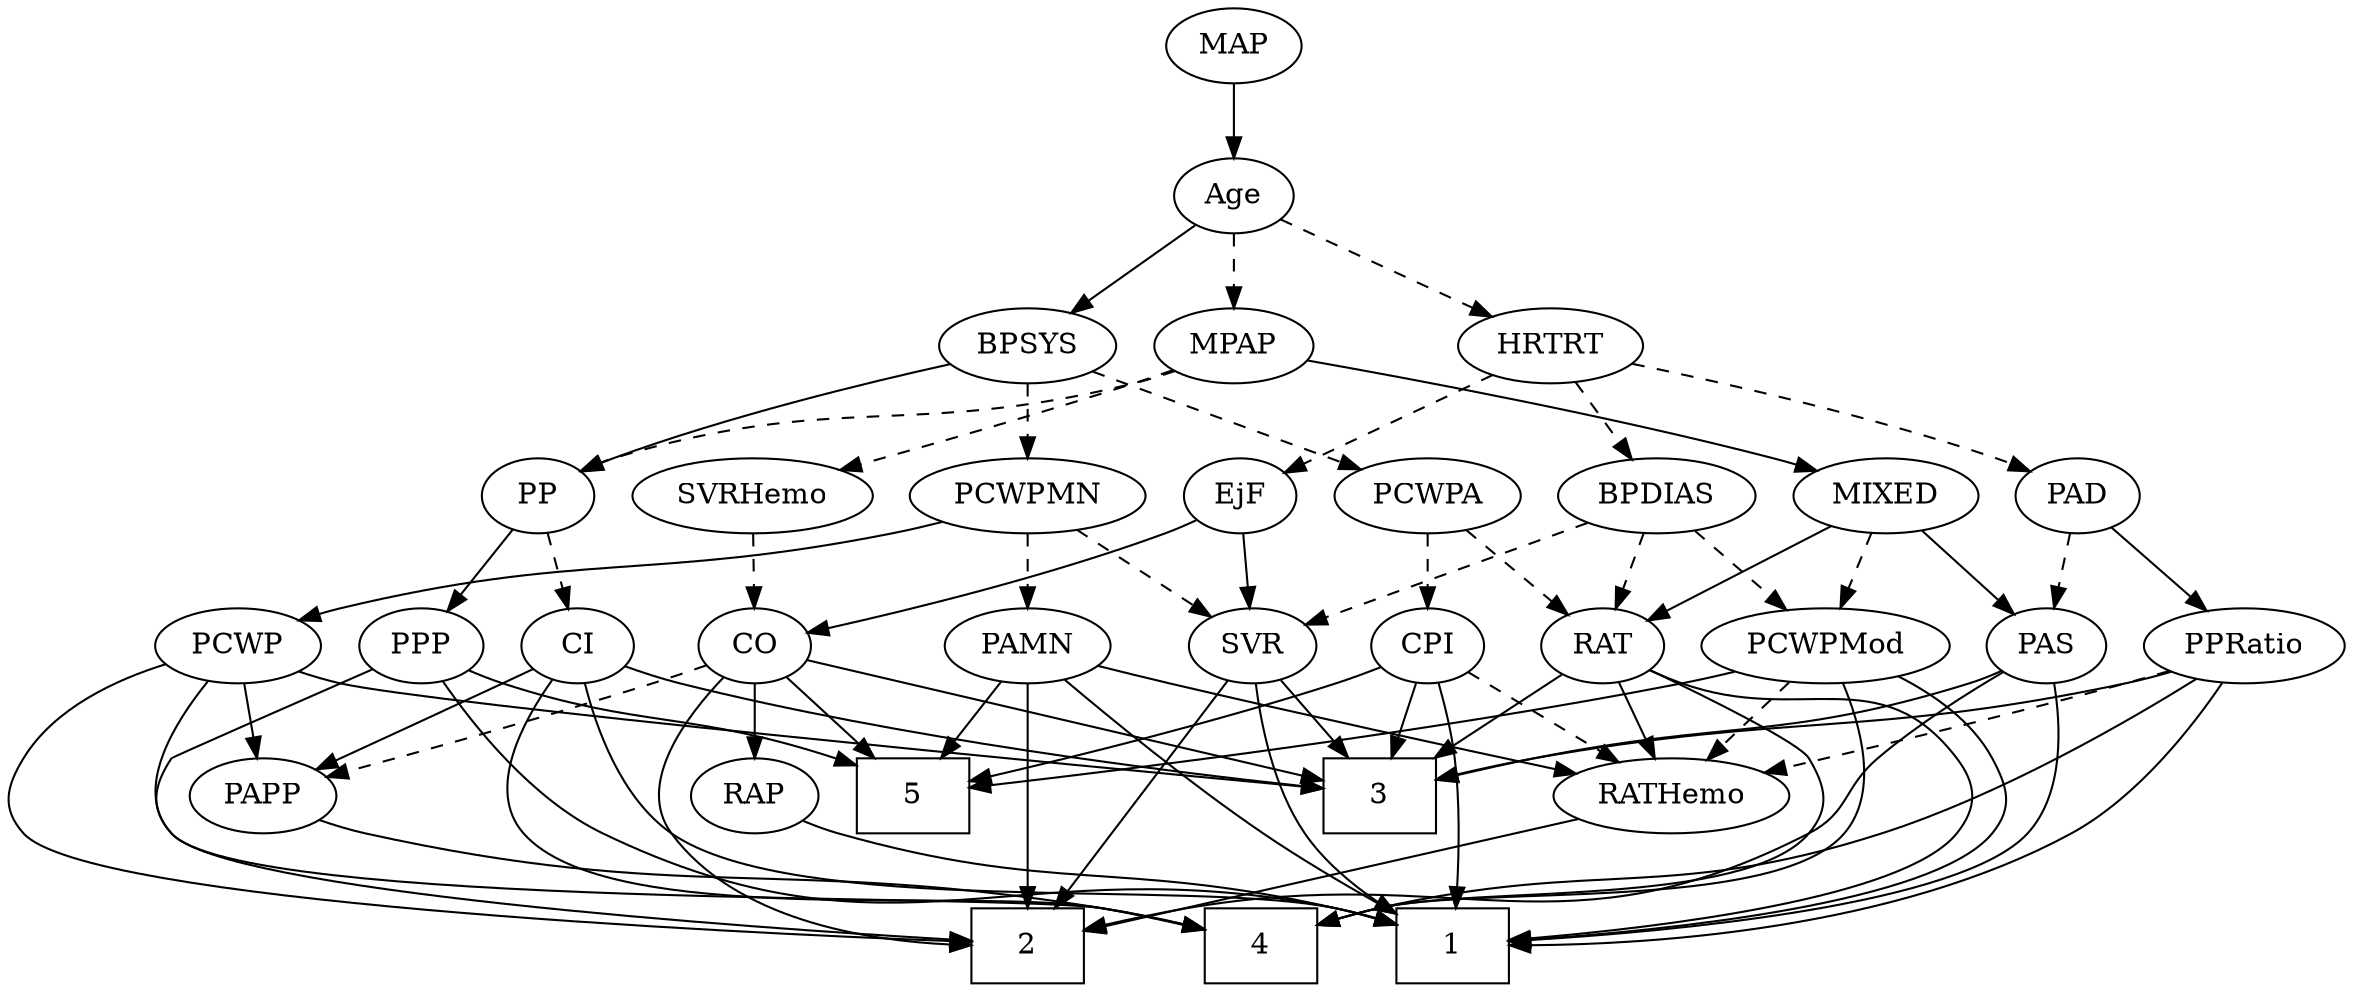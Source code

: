 strict digraph {
	graph [bb="0,0,1079,468"];
	node [label="\N"];
	1	[height=0.5,
		pos="681.32,18",
		shape=box,
		width=0.75];
	2	[height=0.5,
		pos="477.32,18",
		shape=box,
		width=0.75];
	3	[height=0.5,
		pos="646.32,90",
		shape=box,
		width=0.75];
	4	[height=0.5,
		pos="589.32,18",
		shape=box,
		width=0.75];
	5	[height=0.5,
		pos="422.32,90",
		shape=box,
		width=0.75];
	Age	[height=0.5,
		pos="570.32,378",
		width=0.75];
	MPAP	[height=0.5,
		pos="570.32,306",
		width=0.97491];
	Age -> MPAP	[pos="e,570.32,324.1 570.32,359.7 570.32,351.98 570.32,342.71 570.32,334.11",
		style=dashed];
	BPSYS	[height=0.5,
		pos="479.32,306",
		width=1.0471];
	Age -> BPSYS	[pos="e,498.57,321.8 553.21,363.83 540.09,353.74 521.73,339.62 506.59,327.98",
		style=solid];
	HRTRT	[height=0.5,
		pos="713.32,306",
		width=1.1013];
	Age -> HRTRT	[pos="e,687.28,319.75 591.42,366.67 614.22,355.51 650.92,337.55 678.1,324.24",
		style=dashed];
	EjF	[height=0.5,
		pos="574.32,234",
		width=0.75];
	CO	[height=0.5,
		pos="361.32,162",
		width=0.75];
	EjF -> CO	[pos="e,386.34,169.22 553.23,222.39 548.39,220.14 543.23,217.88 538.32,216 490.07,197.5 432.46,181.3 396.37,171.82",
		style=solid];
	SVR	[height=0.5,
		pos="581.32,162",
		width=0.77632];
	EjF -> SVR	[pos="e,579.61,180.1 576.05,215.7 576.83,207.98 577.75,198.71 578.61,190.11",
		style=solid];
	RAP	[height=0.5,
		pos="349.32,90",
		width=0.77632];
	RAP -> 1	[pos="e,654.19,28.103 370.45,78.06 375.54,75.772 381.04,73.577 386.32,72 489.26,41.273 520.54,59.664 625.32,36 631.57,34.59 638.13,32.844 \
644.48,31.014",
		style=solid];
	MIXED	[height=0.5,
		pos="864.32,234",
		width=1.1193];
	PAS	[height=0.5,
		pos="954.32,162",
		width=0.75];
	MIXED -> PAS	[pos="e,937.26,176.27 883.85,217.81 897.16,207.46 914.91,193.66 929.26,182.49",
		style=solid];
	RAT	[height=0.5,
		pos="760.32,162",
		width=0.75827];
	MIXED -> RAT	[pos="e,778.81,175.44 843.03,218.67 826.93,207.83 804.73,192.89 787.38,181.21",
		style=solid];
	PCWPMod	[height=0.5,
		pos="857.32,162",
		width=1.4443];
	MIXED -> PCWPMod	[pos="e,859.03,180.1 862.59,215.7 861.82,207.98 860.9,198.71 860.04,190.11",
		style=dashed];
	MPAP -> MIXED	[pos="e,833.82,245.99 602.98,299.13 650.05,290.4 739.56,272.76 814.32,252 817.5,251.12 820.78,250.15 824.06,249.13",
		style=solid];
	SVRHemo	[height=0.5,
		pos="361.32,234",
		width=1.3902];
	MPAP -> SVRHemo	[pos="e,398.23,246.18 543.42,294.32 537.8,292.17 531.88,289.96 526.32,288 486.73,274.01 441.27,259.52 408.11,249.23",
		style=dashed];
	PP	[height=0.5,
		pos="266.32,234",
		width=0.75];
	MPAP -> PP	[pos="e,286.86,245.91 544.1,293.84 538.32,291.67 532.17,289.58 526.32,288 428.98,261.69 398.65,281.82 302.32,252 300.39,251.4 298.43,250.72 \
296.48,249.98",
		style=dashed];
	PCWPA	[height=0.5,
		pos="661.32,234",
		width=1.1555];
	BPSYS -> PCWPA	[pos="e,631.27,246.56 507.76,294.06 538.34,282.3 587.17,263.52 621.54,250.3",
		style=dashed];
	PCWPMN	[height=0.5,
		pos="479.32,234",
		width=1.3902];
	BPSYS -> PCWPMN	[pos="e,479.32,252.1 479.32,287.7 479.32,279.98 479.32,270.71 479.32,262.11",
		style=dashed];
	BPSYS -> PP	[pos="e,287.41,245.61 446.54,296.77 410.63,287.39 351.59,270.89 302.32,252 300.48,251.29 298.61,250.54 296.73,249.74",
		style=solid];
	PAD	[height=0.5,
		pos="954.32,234",
		width=0.79437];
	PAD -> PAS	[pos="e,954.32,180.1 954.32,215.7 954.32,207.98 954.32,198.71 954.32,190.11",
		style=dashed];
	PPRatio	[height=0.5,
		pos="1039.3,162",
		width=1.1013];
	PAD -> PPRatio	[pos="e,1021.1,178.01 971.12,219.17 983.06,209.34 999.33,195.93 1013,184.69",
		style=solid];
	CO -> 2	[pos="e,450.13,18.689 344.6,147.71 324.05,129.74 294.03,97.084 312.32,72 341.33,32.222 400.66,21.641 439.7,19.184",
		style=solid];
	CO -> 3	[pos="e,619.01,97.708 386.62,154.79 436.99,142.41 550.08,114.64 609.01,100.17",
		style=solid];
	CO -> 5	[pos="e,407.47,108.04 374.26,146.15 381.93,137.35 391.85,125.97 400.69,115.83",
		style=solid];
	CO -> RAP	[pos="e,352.29,108.28 358.42,144.05 357.1,136.35 355.5,127.03 354.01,118.36",
		style=solid];
	PAPP	[height=0.5,
		pos="119.32,90",
		width=0.88464];
	CO -> PAPP	[pos="e,147.41,98.842 337.37,153.63 327.46,150.61 315.85,147.1 305.32,144 254.24,128.97 195.07,112.22 157.43,101.65",
		style=dashed];
	PAS -> 1	[pos="e,708.47,20.58 957.57,143.84 960.27,123.91 961.2,91.304 943.32,72 913.38,39.667 783.66,26.138 718.69,21.308",
		style=solid];
	PAS -> 2	[pos="e,504.64,25.759 933.99,149.8 916.62,139.82 891.33,124.31 871.32,108 854.03,93.901 856.29,81.967 836.32,72 722.88,15.37 678.22,57.863 \
553.32,36 540.63,33.778 526.85,30.854 514.56,28.059",
		style=solid];
	PAS -> 3	[pos="e,673.67,97.598 933.76,150.16 928.8,147.87 923.46,145.65 918.32,144 833.16,116.67 807.93,126.02 720.32,108 708.34,105.54 695.32,\
102.62 683.59,99.912",
		style=solid];
	PAMN	[height=0.5,
		pos="479.32,162",
		width=1.011];
	PAMN -> 1	[pos="e,654,33.52 496.39,145.99 517.67,127.58 555.5,95.905 590.32,72 607.75,60.039 627.99,48.073 644.95,38.547",
		style=solid];
	PAMN -> 2	[pos="e,477.57,36.189 479.08,143.87 478.74,119.67 478.12,75.211 477.71,46.393",
		style=solid];
	PAMN -> 5	[pos="e,436.4,108.29 466.39,145.12 459.41,136.54 450.63,125.77 442.75,116.09",
		style=solid];
	RATHemo	[height=0.5,
		pos="778.32,90",
		width=1.3721];
	PAMN -> RATHemo	[pos="e,736.8,99.97 510.68,152.58 521.34,149.77 533.33,146.68 544.32,144 606.91,128.73 679.27,112.57 726.76,102.16",
		style=solid];
	RATHemo -> 2	[pos="e,504.38,25.292 737.73,79.559 678.96,65.893 571.04,40.795 514.35,27.61",
		style=solid];
	CPI	[height=0.5,
		pos="661.32,162",
		width=0.75];
	CPI -> 1	[pos="e,683.53,36.241 669.61,144.77 674.37,134.52 679.87,120.83 682.32,108 686.23,87.541 685.74,63.954 684.41,46.203",
		style=solid];
	CPI -> 3	[pos="e,650.03,108.28 657.69,144.05 656.02,136.26 654,126.82 652.13,118.08",
		style=solid];
	CPI -> 5	[pos="e,449.56,97.337 639.18,151.7 632.53,149.05 625.18,146.27 618.32,144 563.69,125.88 499.01,109.31 459.33,99.689",
		style=solid];
	CPI -> RATHemo	[pos="e,753.79,105.68 680.91,149.28 698.36,138.84 724.27,123.34 744.99,110.95",
		style=dashed];
	RAT -> 1	[pos="e,708.71,21.269 781.45,150.48 786.28,148.22 791.44,145.94 796.32,144 844.54,124.89 876.83,149.95 907.32,108 916.73,95.058 917.26,\
84.539 907.32,72 884.23,42.862 777.02,28.194 718.95,22.274",
		style=solid];
	RAT -> 3	[pos="e,673.46,107.66 740.99,149.13 724.9,139.25 701.57,124.92 682.1,112.97",
		style=solid];
	RAT -> 4	[pos="e,616.5,27.898 780.73,149.7 801.11,137.93 830.26,119.62 836.32,108 843.73,93.815 846.54,84.317 836.32,72 781.19,5.5009 729.22,56.577 \
645.32,36 639.11,34.475 632.56,32.671 626.22,30.818",
		style=solid];
	RAT -> RATHemo	[pos="e,773.88,108.28 764.68,144.05 766.69,136.26 769.11,126.82 771.36,118.08",
		style=solid];
	SVR -> 1	[pos="e,654.08,33.719 583.73,143.86 587.07,124.83 594.6,93.92 610.32,72 619.58,59.103 632.9,47.992 645.52,39.323",
		style=solid];
	SVR -> 2	[pos="e,489.93,36.21 570,145.53 552.17,121.2 517.4,73.714 495.88,44.34",
		style=solid];
	SVR -> 3	[pos="e,630.5,108.04 595.11,146.15 603.36,137.26 614.06,125.74 623.55,115.53",
		style=solid];
	PCWPMod -> 1	[pos="e,708.64,20.751 886.07,146.78 900.71,137.84 917.11,124.81 925.32,108 932.35,93.623 935.37,84.457 925.32,72 899.8,40.336 780.6,26.615 \
718.76,21.546",
		style=solid];
	PCWPMod -> 4	[pos="e,616.48,27.986 862.47,143.97 867.3,124.17 871.49,91.695 854.32,72 823.36,36.474 691.18,46.866 645.32,36 639.1,34.524 632.54,32.745 \
626.2,30.902",
		style=solid];
	PCWPMod -> 5	[pos="e,449.75,93.642 819.44,149.61 811.83,147.56 803.86,145.58 796.32,144 674.47,118.5 527.67,101.67 459.93,94.68",
		style=solid];
	PCWPMod -> RATHemo	[pos="e,796.27,106.91 839,144.76 828.56,135.51 815.31,123.77 803.86,113.63",
		style=dashed];
	PCWPA -> CPI	[pos="e,661.32,180.1 661.32,215.7 661.32,207.98 661.32,198.71 661.32,190.11",
		style=dashed];
	PCWPA -> RAT	[pos="e,742.35,175.71 682.32,218.15 697.36,207.52 717.72,193.13 733.87,181.71",
		style=dashed];
	PCWPMN -> PAMN	[pos="e,479.32,180.1 479.32,215.7 479.32,207.98 479.32,198.71 479.32,190.11",
		style=dashed];
	PCWPMN -> SVR	[pos="e,562.98,175.59 501.46,217.81 516.98,207.16 537.82,192.85 554.32,181.53",
		style=dashed];
	PCWP	[height=0.5,
		pos="117.32,162",
		width=0.97491];
	PCWPMN -> PCWP	[pos="e,143.52,174.26 442.7,221.57 435.34,219.52 427.62,217.55 420.32,216 306.64,191.85 273.83,209.14 161.32,180 158.67,179.31 155.95,\
178.51 153.23,177.64",
		style=solid];
	SVRHemo -> CO	[pos="e,361.32,180.1 361.32,215.7 361.32,207.98 361.32,198.71 361.32,190.11",
		style=dashed];
	BPDIAS	[height=0.5,
		pos="763.32,234",
		width=1.1735];
	BPDIAS -> RAT	[pos="e,761.06,180.1 762.58,215.7 762.25,207.98 761.85,198.71 761.49,190.11",
		style=dashed];
	BPDIAS -> SVR	[pos="e,604.61,172.01 732.9,221.33 704.93,210.61 662.33,194.25 625.32,180 621.65,178.58 617.8,177.1 613.97,175.62",
		style=dashed];
	BPDIAS -> PCWPMod	[pos="e,836.32,178.64 783.72,217.81 796.72,208.13 813.77,195.43 828.18,184.7",
		style=dashed];
	MAP	[height=0.5,
		pos="570.32,450",
		width=0.84854];
	MAP -> Age	[pos="e,570.32,396.1 570.32,431.7 570.32,423.98 570.32,414.71 570.32,406.11",
		style=solid];
	PPP	[height=0.5,
		pos="197.32,162",
		width=0.75];
	PP -> PPP	[pos="e,211.6,177.49 252.03,218.5 242.41,208.73 229.55,195.69 218.71,184.7",
		style=solid];
	CI	[height=0.5,
		pos="269.32,162",
		width=0.75];
	PP -> CI	[pos="e,268.59,180.1 267.07,215.7 267.4,207.98 267.79,198.71 268.16,190.11",
		style=dashed];
	PPP -> 1	[pos="e,654.25,28.356 207.22,144.86 220.98,124.02 248,88.483 281.32,72 419.12,3.8536 474.65,66.465 625.32,36 631.6,34.731 638.18,33.058 \
644.53,31.255",
		style=solid];
	PPP -> 2	[pos="e,450.32,20.559 176.06,150.82 171.23,148.55 166.11,146.17 161.32,144 124.7,127.41 100.39,141.62 78.324,108 69.545,94.623 67.781,\
84.036 78.324,72 102.02,44.953 345.52,27.138 440.07,21.193",
		style=solid];
	PPP -> 5	[pos="e,395.06,104.6 217.95,150.35 222.9,148.05 228.23,145.78 233.32,144 296.31,121.99 318.39,130.2 385.31,107.95",
		style=solid];
	PPRatio -> 1	[pos="e,708.46,18.152 1030.3,144.19 1018.3,123.66 995.13,89.497 965.32,72 886.33,25.626 775.5,18.445 718.47,18.138",
		style=solid];
	PPRatio -> 3	[pos="e,673.61,97.909 1010.1,149.78 1003.6,147.61 996.81,145.54 990.32,144 872.54,116.02 839.45,129.58 720.32,108 708.29,105.82 695.25,\
102.99 683.52,100.26",
		style=solid];
	PPRatio -> 4	[pos="e,616.46,28.071 1018.4,146.56 988.22,126.49 930.1,90.532 875.32,72 777.31,38.841 746.18,59.084 645.32,36 639.08,34.572 632.52,32.817 \
626.18,30.983",
		style=solid];
	PPRatio -> RATHemo	[pos="e,819.26,100.09 1009.4,150.15 1003.1,148 996.54,145.85 990.32,144 935.79,127.76 872.39,112.36 829.23,102.39",
		style=dashed];
	PCWP -> 2	[pos="e,450.32,19.99 84.804,155.05 58.865,148.4 24.182,134.84 7.3239,108 -1.1872,94.452 -3.3371,83.931 7.3239,72 36.054,39.848 334.02,\
24.778 440.09,20.403",
		style=solid];
	PCWP -> 3	[pos="e,619.09,93.559 143.49,149.61 149.28,147.46 155.44,145.43 161.32,144 204.49,133.49 502.63,104.61 608.85,94.53",
		style=solid];
	PCWP -> 4	[pos="e,562.06,26.053 101.45,145.77 83.317,126.57 58.557,93.471 78.324,72 111.17,36.32 465.38,43.311 513.32,36 526.06,34.057 539.85,31.205 \
552.14,28.389",
		style=solid];
	PCWP -> PAPP	[pos="e,118.84,108.1 117.82,143.7 118.04,135.98 118.3,126.71 118.55,118.11",
		style=solid];
	CI -> 1	[pos="e,654.23,28.298 272.4,144.06 277.12,123.39 288.26,89.092 312.32,72 369.4,31.455 556.77,50.227 625.32,36 631.59,34.699 638.17,33.009 \
644.52,31.2",
		style=solid];
	CI -> 3	[pos="e,619.03,94.278 292.84,153.11 302.79,149.97 314.54,146.52 325.32,144 426.77,120.33 548.65,103.26 608.87,95.562",
		style=solid];
	CI -> 4	[pos="e,562,25.726 256.83,145.98 242.36,126.69 222.75,93.197 241.32,72 281.51,26.145 453.29,46.665 513.32,36 526.01,33.746 539.79,30.814 \
552.08,28.021",
		style=solid];
	CI -> PAPP	[pos="e,143.36,102.13 248.01,150.91 243.19,148.63 238.08,146.23 233.32,144 206.17,131.28 175.33,116.95 152.58,106.4",
		style=solid];
	PAPP -> 4	[pos="e,562.04,25.916 144.28,78.484 151.01,76.008 158.36,73.62 165.32,72 316.77,36.772 359.86,61.014 513.32,36 526.04,33.927 539.83,31.041 \
552.12,28.235",
		style=solid];
	HRTRT -> EjF	[pos="e,595.56,245.7 687.83,292.16 664.34,280.33 629.46,262.76 604.57,250.23",
		style=dashed];
	HRTRT -> PAD	[pos="e,931.54,245.08 748.07,297.29 788.29,288.01 856.33,271.27 913.32,252 916.22,251.02 919.21,249.93 922.19,248.8",
		style=dashed];
	HRTRT -> BPDIAS	[pos="e,751.44,251.63 724.92,288.76 731.02,280.23 738.62,269.58 745.45,260.02",
		style=dashed];
}
